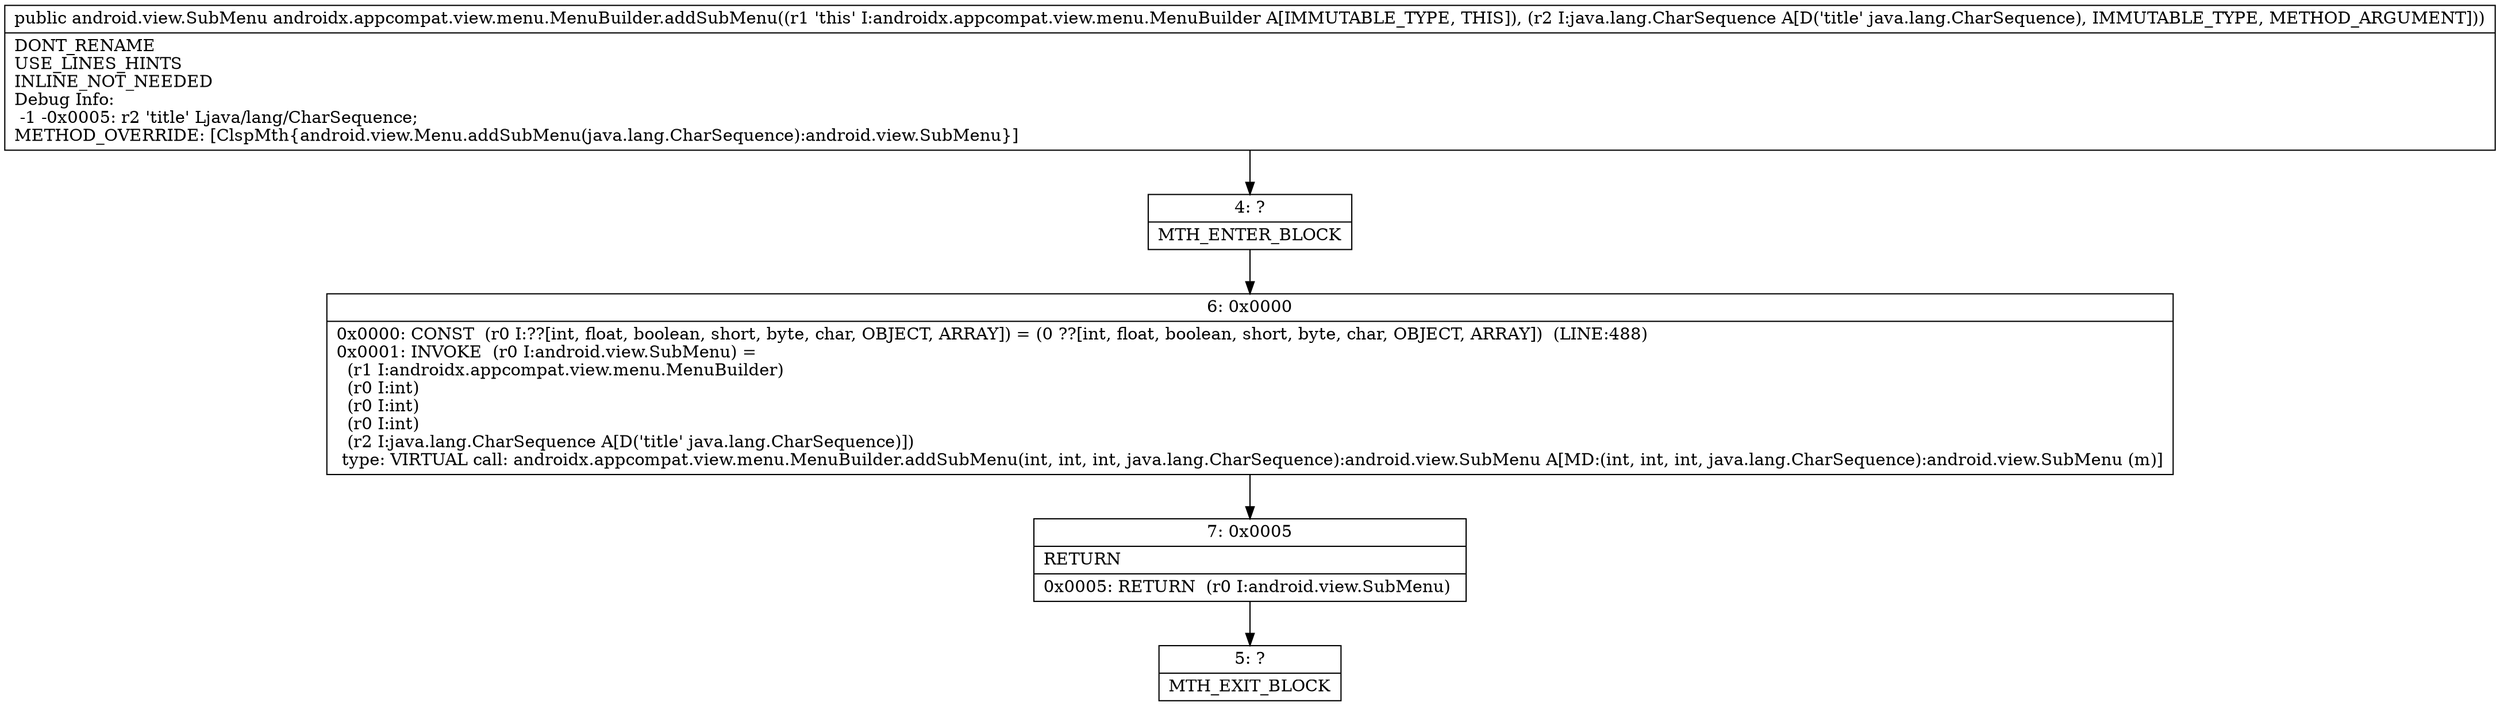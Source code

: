 digraph "CFG forandroidx.appcompat.view.menu.MenuBuilder.addSubMenu(Ljava\/lang\/CharSequence;)Landroid\/view\/SubMenu;" {
Node_4 [shape=record,label="{4\:\ ?|MTH_ENTER_BLOCK\l}"];
Node_6 [shape=record,label="{6\:\ 0x0000|0x0000: CONST  (r0 I:??[int, float, boolean, short, byte, char, OBJECT, ARRAY]) = (0 ??[int, float, boolean, short, byte, char, OBJECT, ARRAY])  (LINE:488)\l0x0001: INVOKE  (r0 I:android.view.SubMenu) = \l  (r1 I:androidx.appcompat.view.menu.MenuBuilder)\l  (r0 I:int)\l  (r0 I:int)\l  (r0 I:int)\l  (r2 I:java.lang.CharSequence A[D('title' java.lang.CharSequence)])\l type: VIRTUAL call: androidx.appcompat.view.menu.MenuBuilder.addSubMenu(int, int, int, java.lang.CharSequence):android.view.SubMenu A[MD:(int, int, int, java.lang.CharSequence):android.view.SubMenu (m)]\l}"];
Node_7 [shape=record,label="{7\:\ 0x0005|RETURN\l|0x0005: RETURN  (r0 I:android.view.SubMenu) \l}"];
Node_5 [shape=record,label="{5\:\ ?|MTH_EXIT_BLOCK\l}"];
MethodNode[shape=record,label="{public android.view.SubMenu androidx.appcompat.view.menu.MenuBuilder.addSubMenu((r1 'this' I:androidx.appcompat.view.menu.MenuBuilder A[IMMUTABLE_TYPE, THIS]), (r2 I:java.lang.CharSequence A[D('title' java.lang.CharSequence), IMMUTABLE_TYPE, METHOD_ARGUMENT]))  | DONT_RENAME\lUSE_LINES_HINTS\lINLINE_NOT_NEEDED\lDebug Info:\l  \-1 \-0x0005: r2 'title' Ljava\/lang\/CharSequence;\lMETHOD_OVERRIDE: [ClspMth\{android.view.Menu.addSubMenu(java.lang.CharSequence):android.view.SubMenu\}]\l}"];
MethodNode -> Node_4;Node_4 -> Node_6;
Node_6 -> Node_7;
Node_7 -> Node_5;
}


